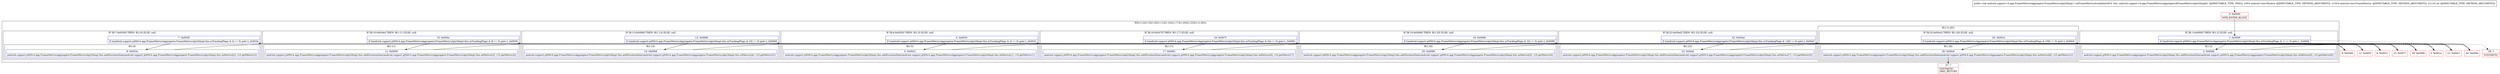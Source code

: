 digraph "CFG forandroid.support.v4.app.FrameMetricsAggregator.FrameMetricsApi24Impl.1.onFrameMetricsAvailable(Landroid\/view\/Window;Landroid\/view\/FrameMetrics;I)V" {
subgraph cluster_Region_1248923776 {
label = "R(9:(1:2)|(1:5)|(1:8)|(1:11)|(1:14)|(1:17)|(1:20)|(1:23)|(1:(1:26)))";
node [shape=record,color=blue];
subgraph cluster_IfRegion_544959315 {
label = "IF [B:1:0x0009] THEN: R(1:2) ELSE: null";
node [shape=record,color=blue];
Node_1 [shape=record,label="{1\:\ 0x0009|if ((android.support.p000v4.app.FrameMetricsAggregator.FrameMetricsApi24Impl.this.mTrackingFlags & 1) != 0) goto L_0x000b\l}"];
subgraph cluster_Region_1856634672 {
label = "R(1:2)";
node [shape=record,color=blue];
Node_2 [shape=record,label="{2\:\ 0x000b|android.support.p000v4.app.FrameMetricsAggregator.FrameMetricsApi24Impl.this.addDurationItem(android.support.p000v4.app.FrameMetricsAggregator.FrameMetricsApi24Impl.this.mMetrics[0], r10.getMetric(8))\l}"];
}
}
subgraph cluster_IfRegion_451493473 {
label = "IF [B:4:0x0020] THEN: R(1:5) ELSE: null";
node [shape=record,color=blue];
Node_4 [shape=record,label="{4\:\ 0x0020|if ((android.support.p000v4.app.FrameMetricsAggregator.FrameMetricsApi24Impl.this.mTrackingFlags & 2) != 0) goto L_0x0022\l}"];
subgraph cluster_Region_1482606764 {
label = "R(1:5)";
node [shape=record,color=blue];
Node_5 [shape=record,label="{5\:\ 0x0022|android.support.p000v4.app.FrameMetricsAggregator.FrameMetricsApi24Impl.this.addDurationItem(android.support.p000v4.app.FrameMetricsAggregator.FrameMetricsApi24Impl.this.mMetrics[1], r10.getMetric(1))\l}"];
}
}
subgraph cluster_IfRegion_595853575 {
label = "IF [B:7:0x0038] THEN: R(1:8) ELSE: null";
node [shape=record,color=blue];
Node_7 [shape=record,label="{7\:\ 0x0038|if ((android.support.p000v4.app.FrameMetricsAggregator.FrameMetricsApi24Impl.this.mTrackingFlags & 4) != 0) goto L_0x003a\l}"];
subgraph cluster_Region_41232952 {
label = "R(1:8)";
node [shape=record,color=blue];
Node_8 [shape=record,label="{8\:\ 0x003a|android.support.p000v4.app.FrameMetricsAggregator.FrameMetricsApi24Impl.this.addDurationItem(android.support.p000v4.app.FrameMetricsAggregator.FrameMetricsApi24Impl.this.mMetrics[2], r10.getMetric(3))\l}"];
}
}
subgraph cluster_IfRegion_1371280929 {
label = "IF [B:10:0x004e] THEN: R(1:11) ELSE: null";
node [shape=record,color=blue];
Node_10 [shape=record,label="{10\:\ 0x004e|if ((android.support.p000v4.app.FrameMetricsAggregator.FrameMetricsApi24Impl.this.mTrackingFlags & 8) != 0) goto L_0x0050\l}"];
subgraph cluster_Region_2139729682 {
label = "R(1:11)";
node [shape=record,color=blue];
Node_11 [shape=record,label="{11\:\ 0x0050|android.support.p000v4.app.FrameMetricsAggregator.FrameMetricsApi24Impl.this.addDurationItem(android.support.p000v4.app.FrameMetricsAggregator.FrameMetricsApi24Impl.this.mMetrics[3], r10.getMetric(4))\l}"];
}
}
subgraph cluster_IfRegion_2080773597 {
label = "IF [B:13:0x0066] THEN: R(1:14) ELSE: null";
node [shape=record,color=blue];
Node_13 [shape=record,label="{13\:\ 0x0066|if ((android.support.p000v4.app.FrameMetricsAggregator.FrameMetricsApi24Impl.this.mTrackingFlags & 16) != 0) goto L_0x0068\l}"];
subgraph cluster_Region_1460262031 {
label = "R(1:14)";
node [shape=record,color=blue];
Node_14 [shape=record,label="{14\:\ 0x0068|android.support.p000v4.app.FrameMetricsAggregator.FrameMetricsApi24Impl.this.addDurationItem(android.support.p000v4.app.FrameMetricsAggregator.FrameMetricsApi24Impl.this.mMetrics[4], r10.getMetric(5))\l}"];
}
}
subgraph cluster_IfRegion_1723190609 {
label = "IF [B:16:0x007f] THEN: R(1:17) ELSE: null";
node [shape=record,color=blue];
Node_16 [shape=record,label="{16\:\ 0x007f|if ((android.support.p000v4.app.FrameMetricsAggregator.FrameMetricsApi24Impl.this.mTrackingFlags & 64) != 0) goto L_0x0081\l}"];
subgraph cluster_Region_1417027498 {
label = "R(1:17)";
node [shape=record,color=blue];
Node_17 [shape=record,label="{17\:\ 0x0081|android.support.p000v4.app.FrameMetricsAggregator.FrameMetricsApi24Impl.this.addDurationItem(android.support.p000v4.app.FrameMetricsAggregator.FrameMetricsApi24Impl.this.mMetrics[6], r10.getMetric(7))\l}"];
}
}
subgraph cluster_IfRegion_412241924 {
label = "IF [B:19:0x0096] THEN: R(1:20) ELSE: null";
node [shape=record,color=blue];
Node_19 [shape=record,label="{19\:\ 0x0096|if ((android.support.p000v4.app.FrameMetricsAggregator.FrameMetricsApi24Impl.this.mTrackingFlags & 32) != 0) goto L_0x0098\l}"];
subgraph cluster_Region_19284533 {
label = "R(1:20)";
node [shape=record,color=blue];
Node_20 [shape=record,label="{20\:\ 0x0098|android.support.p000v4.app.FrameMetricsAggregator.FrameMetricsApi24Impl.this.addDurationItem(android.support.p000v4.app.FrameMetricsAggregator.FrameMetricsApi24Impl.this.mMetrics[5], r10.getMetric(6))\l}"];
}
}
subgraph cluster_IfRegion_1236387845 {
label = "IF [B:22:0x00ad] THEN: R(1:23) ELSE: null";
node [shape=record,color=blue];
Node_22 [shape=record,label="{22\:\ 0x00ad|if ((android.support.p000v4.app.FrameMetricsAggregator.FrameMetricsApi24Impl.this.mTrackingFlags & 128) != 0) goto L_0x00af\l}"];
subgraph cluster_Region_761140694 {
label = "R(1:23)";
node [shape=record,color=blue];
Node_23 [shape=record,label="{23\:\ 0x00af|android.support.p000v4.app.FrameMetricsAggregator.FrameMetricsApi24Impl.this.addDurationItem(android.support.p000v4.app.FrameMetricsAggregator.FrameMetricsApi24Impl.this.mMetrics[7], r10.getMetric(0))\l}"];
}
}
subgraph cluster_Region_658924041 {
label = "R(1:(1:26))";
node [shape=record,color=blue];
subgraph cluster_IfRegion_348302142 {
label = "IF [B:25:0x00c4] THEN: R(1:26) ELSE: null";
node [shape=record,color=blue];
Node_25 [shape=record,label="{25\:\ 0x00c4|if ((android.support.p000v4.app.FrameMetricsAggregator.FrameMetricsApi24Impl.this.mTrackingFlags & 256) != 0) goto L_0x00c6\l}"];
subgraph cluster_Region_1400158275 {
label = "R(1:26)";
node [shape=record,color=blue];
Node_26 [shape=record,label="{26\:\ 0x00c6|android.support.p000v4.app.FrameMetricsAggregator.FrameMetricsApi24Impl.this.addDurationItem(android.support.p000v4.app.FrameMetricsAggregator.FrameMetricsApi24Impl.this.mMetrics[8], r10.getMetric(2))\l}"];
}
}
}
}
Node_0 [shape=record,color=red,label="{0\:\ 0x0000|MTH_ENTER_BLOCK\l}"];
Node_3 [shape=record,color=red,label="{3\:\ 0x001a}"];
Node_6 [shape=record,color=red,label="{6\:\ 0x0031}"];
Node_9 [shape=record,color=red,label="{9\:\ 0x0049}"];
Node_12 [shape=record,color=red,label="{12\:\ 0x005f}"];
Node_15 [shape=record,color=red,label="{15\:\ 0x0077}"];
Node_18 [shape=record,color=red,label="{18\:\ 0x0090}"];
Node_21 [shape=record,color=red,label="{21\:\ 0x00a7}"];
Node_24 [shape=record,color=red,label="{24\:\ 0x00be}"];
Node_27 [shape=record,color=red,label="{27\:\ ?|SYNTHETIC\lORIG_RETURN\l}"];
Node_28 [shape=record,color=red,label="{28\:\ ?|SYNTHETIC\l}"];
MethodNode[shape=record,label="{public void android.support.v4.app.FrameMetricsAggregator.FrameMetricsApi24Impl.1.onFrameMetricsAvailable((r8v0 'this' android.support.v4.app.FrameMetricsAggregator$FrameMetricsApi24Impl$1 A[IMMUTABLE_TYPE, THIS]), (r9v0 android.view.Window A[IMMUTABLE_TYPE, METHOD_ARGUMENT]), (r10v0 android.view.FrameMetrics A[IMMUTABLE_TYPE, METHOD_ARGUMENT]), (r11v0 int A[IMMUTABLE_TYPE, METHOD_ARGUMENT])) }"];
MethodNode -> Node_0;
Node_1 -> Node_2;
Node_1 -> Node_3[style=dashed];
Node_2 -> Node_3;
Node_4 -> Node_5;
Node_4 -> Node_6[style=dashed];
Node_5 -> Node_6;
Node_7 -> Node_8;
Node_7 -> Node_9[style=dashed];
Node_8 -> Node_9;
Node_10 -> Node_11;
Node_10 -> Node_12[style=dashed];
Node_11 -> Node_12;
Node_13 -> Node_14;
Node_13 -> Node_15[style=dashed];
Node_14 -> Node_15;
Node_16 -> Node_17;
Node_16 -> Node_18[style=dashed];
Node_17 -> Node_18;
Node_19 -> Node_20;
Node_19 -> Node_21[style=dashed];
Node_20 -> Node_21;
Node_22 -> Node_23;
Node_22 -> Node_24[style=dashed];
Node_23 -> Node_24;
Node_25 -> Node_26;
Node_25 -> Node_28[style=dashed];
Node_26 -> Node_27;
Node_0 -> Node_1;
Node_3 -> Node_4;
Node_6 -> Node_7;
Node_9 -> Node_10;
Node_12 -> Node_13;
Node_15 -> Node_16;
Node_18 -> Node_19;
Node_21 -> Node_22;
Node_24 -> Node_25;
}


